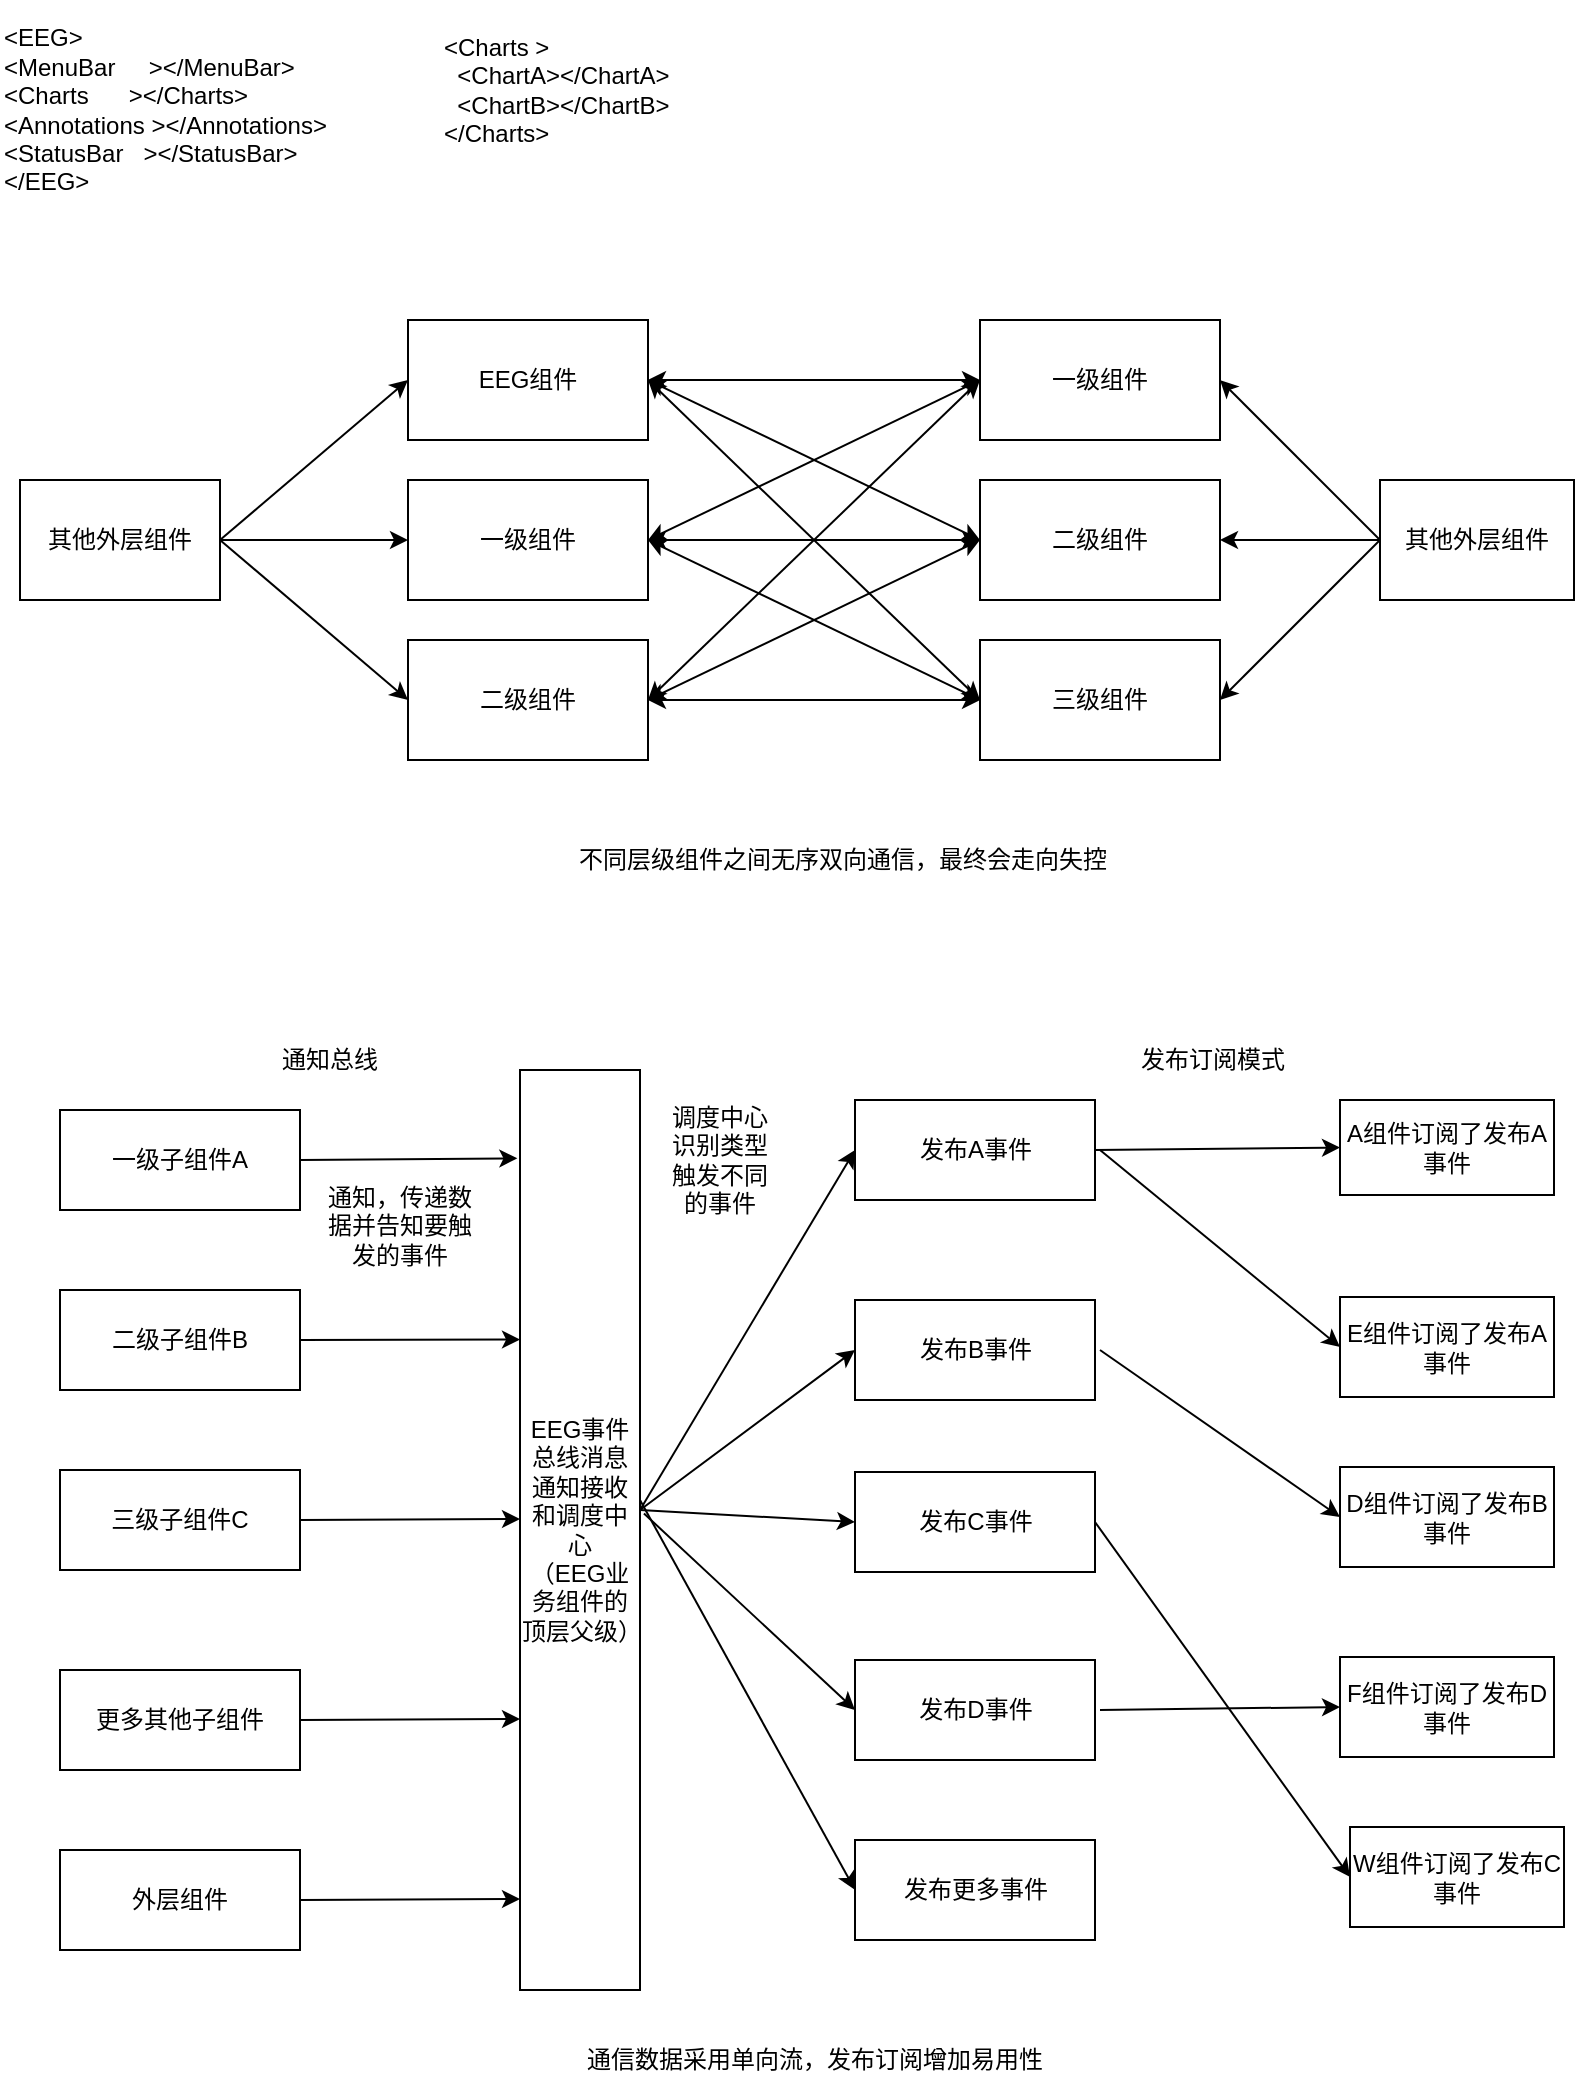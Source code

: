 <mxfile version="16.1.0" type="github">
  <diagram id="P6MvJYWOktU1DO3npbHA" name="第 1 页">
    <mxGraphModel dx="1093" dy="576" grid="1" gridSize="10" guides="1" tooltips="1" connect="1" arrows="1" fold="1" page="1" pageScale="1" pageWidth="827" pageHeight="1169" math="0" shadow="0">
      <root>
        <mxCell id="0" />
        <mxCell id="1" parent="0" />
        <mxCell id="JE-GxgBHlpS-5BZEvoe5-5" value="EEG事件总线消息通知接收和调度中心&lt;br&gt;（EEG业务组件的顶层父级）" style="rounded=0;whiteSpace=wrap;html=1;" vertex="1" parent="1">
          <mxGeometry x="270" y="535" width="60" height="460" as="geometry" />
        </mxCell>
        <mxCell id="JE-GxgBHlpS-5BZEvoe5-6" value="一级子组件A" style="rounded=0;whiteSpace=wrap;html=1;" vertex="1" parent="1">
          <mxGeometry x="40" y="555" width="120" height="50" as="geometry" />
        </mxCell>
        <mxCell id="JE-GxgBHlpS-5BZEvoe5-7" value="更多其他子组件" style="rounded=0;whiteSpace=wrap;html=1;" vertex="1" parent="1">
          <mxGeometry x="40" y="835" width="120" height="50" as="geometry" />
        </mxCell>
        <mxCell id="JE-GxgBHlpS-5BZEvoe5-8" value="二级子组件B" style="rounded=0;whiteSpace=wrap;html=1;" vertex="1" parent="1">
          <mxGeometry x="40" y="645" width="120" height="50" as="geometry" />
        </mxCell>
        <mxCell id="JE-GxgBHlpS-5BZEvoe5-11" value="三级子组件C" style="rounded=0;whiteSpace=wrap;html=1;" vertex="1" parent="1">
          <mxGeometry x="40" y="735" width="120" height="50" as="geometry" />
        </mxCell>
        <mxCell id="JE-GxgBHlpS-5BZEvoe5-12" value="EEG组件" style="rounded=0;whiteSpace=wrap;html=1;" vertex="1" parent="1">
          <mxGeometry x="214" y="160" width="120" height="60" as="geometry" />
        </mxCell>
        <mxCell id="JE-GxgBHlpS-5BZEvoe5-13" value="一级组件" style="rounded=0;whiteSpace=wrap;html=1;" vertex="1" parent="1">
          <mxGeometry x="214" y="240" width="120" height="60" as="geometry" />
        </mxCell>
        <mxCell id="JE-GxgBHlpS-5BZEvoe5-14" value="二级组件" style="rounded=0;whiteSpace=wrap;html=1;" vertex="1" parent="1">
          <mxGeometry x="214" y="320" width="120" height="60" as="geometry" />
        </mxCell>
        <mxCell id="JE-GxgBHlpS-5BZEvoe5-15" value="一级组件" style="rounded=0;whiteSpace=wrap;html=1;" vertex="1" parent="1">
          <mxGeometry x="500" y="160" width="120" height="60" as="geometry" />
        </mxCell>
        <mxCell id="JE-GxgBHlpS-5BZEvoe5-16" value="二级组件" style="rounded=0;whiteSpace=wrap;html=1;" vertex="1" parent="1">
          <mxGeometry x="500" y="240" width="120" height="60" as="geometry" />
        </mxCell>
        <mxCell id="JE-GxgBHlpS-5BZEvoe5-17" value="三级组件" style="rounded=0;whiteSpace=wrap;html=1;" vertex="1" parent="1">
          <mxGeometry x="500" y="320" width="120" height="60" as="geometry" />
        </mxCell>
        <mxCell id="JE-GxgBHlpS-5BZEvoe5-29" value="" style="endArrow=classic;startArrow=classic;html=1;rounded=0;entryX=0;entryY=0.5;entryDx=0;entryDy=0;" edge="1" parent="1" target="JE-GxgBHlpS-5BZEvoe5-17">
          <mxGeometry width="50" height="50" relative="1" as="geometry">
            <mxPoint x="334" y="350" as="sourcePoint" />
            <mxPoint x="404" y="370" as="targetPoint" />
          </mxGeometry>
        </mxCell>
        <mxCell id="JE-GxgBHlpS-5BZEvoe5-30" value="" style="endArrow=classic;startArrow=classic;html=1;rounded=0;exitX=1;exitY=0.5;exitDx=0;exitDy=0;entryX=0;entryY=0.5;entryDx=0;entryDy=0;" edge="1" parent="1" source="JE-GxgBHlpS-5BZEvoe5-13" target="JE-GxgBHlpS-5BZEvoe5-17">
          <mxGeometry width="50" height="50" relative="1" as="geometry">
            <mxPoint x="424" y="440" as="sourcePoint" />
            <mxPoint x="534" y="350" as="targetPoint" />
          </mxGeometry>
        </mxCell>
        <mxCell id="JE-GxgBHlpS-5BZEvoe5-31" value="" style="endArrow=classic;startArrow=classic;html=1;rounded=0;exitX=1;exitY=0.5;exitDx=0;exitDy=0;" edge="1" parent="1" source="JE-GxgBHlpS-5BZEvoe5-14">
          <mxGeometry width="50" height="50" relative="1" as="geometry">
            <mxPoint x="300" y="350" as="sourcePoint" />
            <mxPoint x="500" y="270" as="targetPoint" />
          </mxGeometry>
        </mxCell>
        <mxCell id="JE-GxgBHlpS-5BZEvoe5-32" value="" style="endArrow=classic;startArrow=classic;html=1;rounded=0;exitX=1;exitY=0.5;exitDx=0;exitDy=0;entryX=0;entryY=0.5;entryDx=0;entryDy=0;" edge="1" parent="1" source="JE-GxgBHlpS-5BZEvoe5-13" target="JE-GxgBHlpS-5BZEvoe5-16">
          <mxGeometry width="50" height="50" relative="1" as="geometry">
            <mxPoint x="424" y="280" as="sourcePoint" />
            <mxPoint x="474" y="230" as="targetPoint" />
          </mxGeometry>
        </mxCell>
        <mxCell id="JE-GxgBHlpS-5BZEvoe5-33" value="" style="endArrow=classic;startArrow=classic;html=1;rounded=0;exitX=1;exitY=0.5;exitDx=0;exitDy=0;entryX=0;entryY=0.5;entryDx=0;entryDy=0;" edge="1" parent="1" source="JE-GxgBHlpS-5BZEvoe5-12" target="JE-GxgBHlpS-5BZEvoe5-15">
          <mxGeometry width="50" height="50" relative="1" as="geometry">
            <mxPoint x="374" y="200" as="sourcePoint" />
            <mxPoint x="424" y="150" as="targetPoint" />
          </mxGeometry>
        </mxCell>
        <mxCell id="JE-GxgBHlpS-5BZEvoe5-34" value="" style="endArrow=classic;startArrow=classic;html=1;rounded=0;exitX=1;exitY=0.5;exitDx=0;exitDy=0;entryX=0;entryY=0.5;entryDx=0;entryDy=0;" edge="1" parent="1" source="JE-GxgBHlpS-5BZEvoe5-12" target="JE-GxgBHlpS-5BZEvoe5-16">
          <mxGeometry width="50" height="50" relative="1" as="geometry">
            <mxPoint x="424" y="260" as="sourcePoint" />
            <mxPoint x="534" y="270" as="targetPoint" />
          </mxGeometry>
        </mxCell>
        <mxCell id="JE-GxgBHlpS-5BZEvoe5-35" value="" style="endArrow=classic;startArrow=classic;html=1;rounded=0;exitX=1;exitY=0.5;exitDx=0;exitDy=0;entryX=0;entryY=0.5;entryDx=0;entryDy=0;" edge="1" parent="1" source="JE-GxgBHlpS-5BZEvoe5-13" target="JE-GxgBHlpS-5BZEvoe5-15">
          <mxGeometry width="50" height="50" relative="1" as="geometry">
            <mxPoint x="374" y="260" as="sourcePoint" />
            <mxPoint x="424" y="210" as="targetPoint" />
          </mxGeometry>
        </mxCell>
        <mxCell id="JE-GxgBHlpS-5BZEvoe5-36" value="" style="endArrow=classic;startArrow=classic;html=1;rounded=0;exitX=1;exitY=0.5;exitDx=0;exitDy=0;entryX=0;entryY=0.5;entryDx=0;entryDy=0;" edge="1" parent="1" source="JE-GxgBHlpS-5BZEvoe5-12" target="JE-GxgBHlpS-5BZEvoe5-17">
          <mxGeometry width="50" height="50" relative="1" as="geometry">
            <mxPoint x="384" y="190" as="sourcePoint" />
            <mxPoint x="434" y="140" as="targetPoint" />
          </mxGeometry>
        </mxCell>
        <mxCell id="JE-GxgBHlpS-5BZEvoe5-37" value="" style="endArrow=classic;startArrow=classic;html=1;rounded=0;entryX=0;entryY=0.5;entryDx=0;entryDy=0;" edge="1" parent="1" target="JE-GxgBHlpS-5BZEvoe5-15">
          <mxGeometry width="50" height="50" relative="1" as="geometry">
            <mxPoint x="334" y="350" as="sourcePoint" />
            <mxPoint x="474" y="430" as="targetPoint" />
          </mxGeometry>
        </mxCell>
        <mxCell id="JE-GxgBHlpS-5BZEvoe5-39" value="不同层级组件之间无序双向通信，最终会走向失控" style="text;html=1;strokeColor=none;fillColor=none;align=center;verticalAlign=middle;whiteSpace=wrap;rounded=0;" vertex="1" parent="1">
          <mxGeometry x="284" y="420" width="295" height="20" as="geometry" />
        </mxCell>
        <mxCell id="JE-GxgBHlpS-5BZEvoe5-40" value="其他外层组件" style="rounded=0;whiteSpace=wrap;html=1;" vertex="1" parent="1">
          <mxGeometry x="20" y="240" width="100" height="60" as="geometry" />
        </mxCell>
        <mxCell id="JE-GxgBHlpS-5BZEvoe5-41" value="" style="endArrow=classic;html=1;rounded=0;exitX=1;exitY=0.5;exitDx=0;exitDy=0;entryX=0;entryY=0.5;entryDx=0;entryDy=0;" edge="1" parent="1" source="JE-GxgBHlpS-5BZEvoe5-40" target="JE-GxgBHlpS-5BZEvoe5-12">
          <mxGeometry width="50" height="50" relative="1" as="geometry">
            <mxPoint x="144" y="300" as="sourcePoint" />
            <mxPoint x="194" y="250" as="targetPoint" />
          </mxGeometry>
        </mxCell>
        <mxCell id="JE-GxgBHlpS-5BZEvoe5-42" value="" style="endArrow=classic;html=1;rounded=0;entryX=0;entryY=0.5;entryDx=0;entryDy=0;exitX=1;exitY=0.5;exitDx=0;exitDy=0;" edge="1" parent="1" source="JE-GxgBHlpS-5BZEvoe5-40" target="JE-GxgBHlpS-5BZEvoe5-13">
          <mxGeometry width="50" height="50" relative="1" as="geometry">
            <mxPoint x="124" y="270" as="sourcePoint" />
            <mxPoint x="194" y="290" as="targetPoint" />
          </mxGeometry>
        </mxCell>
        <mxCell id="JE-GxgBHlpS-5BZEvoe5-43" value="" style="endArrow=classic;html=1;rounded=0;exitX=1;exitY=0.5;exitDx=0;exitDy=0;entryX=0;entryY=0.5;entryDx=0;entryDy=0;" edge="1" parent="1" source="JE-GxgBHlpS-5BZEvoe5-40" target="JE-GxgBHlpS-5BZEvoe5-14">
          <mxGeometry width="50" height="50" relative="1" as="geometry">
            <mxPoint x="134" y="370" as="sourcePoint" />
            <mxPoint x="184" y="320" as="targetPoint" />
          </mxGeometry>
        </mxCell>
        <mxCell id="JE-GxgBHlpS-5BZEvoe5-44" value="其他外层组件" style="rounded=0;whiteSpace=wrap;html=1;" vertex="1" parent="1">
          <mxGeometry x="700" y="240" width="97" height="60" as="geometry" />
        </mxCell>
        <mxCell id="JE-GxgBHlpS-5BZEvoe5-45" value="" style="endArrow=classic;html=1;rounded=0;entryX=1;entryY=0.5;entryDx=0;entryDy=0;exitX=0;exitY=0.5;exitDx=0;exitDy=0;" edge="1" parent="1" target="JE-GxgBHlpS-5BZEvoe5-15">
          <mxGeometry width="50" height="50" relative="1" as="geometry">
            <mxPoint x="700" y="270" as="sourcePoint" />
            <mxPoint x="740" y="170" as="targetPoint" />
          </mxGeometry>
        </mxCell>
        <mxCell id="JE-GxgBHlpS-5BZEvoe5-46" value="" style="endArrow=classic;html=1;rounded=0;entryX=1;entryY=0.5;entryDx=0;entryDy=0;exitX=0;exitY=0.5;exitDx=0;exitDy=0;" edge="1" parent="1" target="JE-GxgBHlpS-5BZEvoe5-16">
          <mxGeometry width="50" height="50" relative="1" as="geometry">
            <mxPoint x="700" y="270" as="sourcePoint" />
            <mxPoint x="720" y="320" as="targetPoint" />
          </mxGeometry>
        </mxCell>
        <mxCell id="JE-GxgBHlpS-5BZEvoe5-47" value="" style="endArrow=classic;html=1;rounded=0;entryX=1;entryY=0.5;entryDx=0;entryDy=0;exitX=0;exitY=0.5;exitDx=0;exitDy=0;" edge="1" parent="1" target="JE-GxgBHlpS-5BZEvoe5-17">
          <mxGeometry width="50" height="50" relative="1" as="geometry">
            <mxPoint x="700" y="270" as="sourcePoint" />
            <mxPoint x="730" y="330" as="targetPoint" />
          </mxGeometry>
        </mxCell>
        <mxCell id="JE-GxgBHlpS-5BZEvoe5-48" value="外层组件" style="rounded=0;whiteSpace=wrap;html=1;" vertex="1" parent="1">
          <mxGeometry x="40" y="925" width="120" height="50" as="geometry" />
        </mxCell>
        <mxCell id="JE-GxgBHlpS-5BZEvoe5-50" value="" style="endArrow=classic;html=1;rounded=0;exitX=1;exitY=0.5;exitDx=0;exitDy=0;entryX=-0.022;entryY=0.096;entryDx=0;entryDy=0;entryPerimeter=0;" edge="1" parent="1" source="JE-GxgBHlpS-5BZEvoe5-6" target="JE-GxgBHlpS-5BZEvoe5-5">
          <mxGeometry width="50" height="50" relative="1" as="geometry">
            <mxPoint x="200" y="615" as="sourcePoint" />
            <mxPoint x="250" y="565" as="targetPoint" />
          </mxGeometry>
        </mxCell>
        <mxCell id="JE-GxgBHlpS-5BZEvoe5-51" value="" style="endArrow=classic;html=1;rounded=0;exitX=1;exitY=0.5;exitDx=0;exitDy=0;entryX=0;entryY=0.293;entryDx=0;entryDy=0;entryPerimeter=0;" edge="1" parent="1" source="JE-GxgBHlpS-5BZEvoe5-8" target="JE-GxgBHlpS-5BZEvoe5-5">
          <mxGeometry width="50" height="50" relative="1" as="geometry">
            <mxPoint x="200" y="695" as="sourcePoint" />
            <mxPoint x="250" y="645" as="targetPoint" />
          </mxGeometry>
        </mxCell>
        <mxCell id="JE-GxgBHlpS-5BZEvoe5-52" value="" style="endArrow=classic;html=1;rounded=0;exitX=1;exitY=0.5;exitDx=0;exitDy=0;entryX=0;entryY=0.293;entryDx=0;entryDy=0;entryPerimeter=0;" edge="1" parent="1" source="JE-GxgBHlpS-5BZEvoe5-11">
          <mxGeometry width="50" height="50" relative="1" as="geometry">
            <mxPoint x="190" y="759.72" as="sourcePoint" />
            <mxPoint x="270" y="759.5" as="targetPoint" />
          </mxGeometry>
        </mxCell>
        <mxCell id="JE-GxgBHlpS-5BZEvoe5-53" value="" style="endArrow=classic;html=1;rounded=0;exitX=1;exitY=0.5;exitDx=0;exitDy=0;entryX=0;entryY=0.293;entryDx=0;entryDy=0;entryPerimeter=0;" edge="1" parent="1" source="JE-GxgBHlpS-5BZEvoe5-7">
          <mxGeometry width="50" height="50" relative="1" as="geometry">
            <mxPoint x="190" y="859.72" as="sourcePoint" />
            <mxPoint x="270" y="859.5" as="targetPoint" />
          </mxGeometry>
        </mxCell>
        <mxCell id="JE-GxgBHlpS-5BZEvoe5-54" value="" style="endArrow=classic;html=1;rounded=0;exitX=1;exitY=0.5;exitDx=0;exitDy=0;entryX=0;entryY=0.293;entryDx=0;entryDy=0;entryPerimeter=0;" edge="1" parent="1" source="JE-GxgBHlpS-5BZEvoe5-48">
          <mxGeometry width="50" height="50" relative="1" as="geometry">
            <mxPoint x="190" y="949.72" as="sourcePoint" />
            <mxPoint x="270" y="949.5" as="targetPoint" />
          </mxGeometry>
        </mxCell>
        <mxCell id="JE-GxgBHlpS-5BZEvoe5-55" value="发布A事件" style="rounded=0;whiteSpace=wrap;html=1;" vertex="1" parent="1">
          <mxGeometry x="437.5" y="550" width="120" height="50" as="geometry" />
        </mxCell>
        <mxCell id="JE-GxgBHlpS-5BZEvoe5-56" value="发布B事件" style="rounded=0;whiteSpace=wrap;html=1;" vertex="1" parent="1">
          <mxGeometry x="437.5" y="650" width="120" height="50" as="geometry" />
        </mxCell>
        <mxCell id="JE-GxgBHlpS-5BZEvoe5-57" value="发布C事件" style="rounded=0;whiteSpace=wrap;html=1;" vertex="1" parent="1">
          <mxGeometry x="437.5" y="736" width="120" height="50" as="geometry" />
        </mxCell>
        <mxCell id="JE-GxgBHlpS-5BZEvoe5-58" value="" style="endArrow=classic;html=1;rounded=0;entryX=0;entryY=0.5;entryDx=0;entryDy=0;" edge="1" parent="1" target="JE-GxgBHlpS-5BZEvoe5-55">
          <mxGeometry width="50" height="50" relative="1" as="geometry">
            <mxPoint x="330" y="755" as="sourcePoint" />
            <mxPoint x="380" y="705" as="targetPoint" />
          </mxGeometry>
        </mxCell>
        <mxCell id="JE-GxgBHlpS-5BZEvoe5-59" value="" style="endArrow=classic;html=1;rounded=0;entryX=0;entryY=0.5;entryDx=0;entryDy=0;" edge="1" parent="1" target="JE-GxgBHlpS-5BZEvoe5-56">
          <mxGeometry width="50" height="50" relative="1" as="geometry">
            <mxPoint x="330" y="755" as="sourcePoint" />
            <mxPoint x="380" y="705" as="targetPoint" />
          </mxGeometry>
        </mxCell>
        <mxCell id="JE-GxgBHlpS-5BZEvoe5-60" value="" style="endArrow=classic;html=1;rounded=0;entryX=0;entryY=0.5;entryDx=0;entryDy=0;" edge="1" parent="1" target="JE-GxgBHlpS-5BZEvoe5-57">
          <mxGeometry width="50" height="50" relative="1" as="geometry">
            <mxPoint x="330" y="755" as="sourcePoint" />
            <mxPoint x="400" y="735" as="targetPoint" />
          </mxGeometry>
        </mxCell>
        <mxCell id="JE-GxgBHlpS-5BZEvoe5-61" value="发布D事件" style="rounded=0;whiteSpace=wrap;html=1;" vertex="1" parent="1">
          <mxGeometry x="437.5" y="830" width="120" height="50" as="geometry" />
        </mxCell>
        <mxCell id="JE-GxgBHlpS-5BZEvoe5-62" value="发布更多事件" style="rounded=0;whiteSpace=wrap;html=1;" vertex="1" parent="1">
          <mxGeometry x="437.5" y="920" width="120" height="50" as="geometry" />
        </mxCell>
        <mxCell id="JE-GxgBHlpS-5BZEvoe5-63" value="" style="endArrow=classic;html=1;rounded=0;exitX=1.033;exitY=0.482;exitDx=0;exitDy=0;exitPerimeter=0;entryX=0;entryY=0.5;entryDx=0;entryDy=0;" edge="1" parent="1" source="JE-GxgBHlpS-5BZEvoe5-5" target="JE-GxgBHlpS-5BZEvoe5-61">
          <mxGeometry width="50" height="50" relative="1" as="geometry">
            <mxPoint x="350" y="835" as="sourcePoint" />
            <mxPoint x="400" y="785" as="targetPoint" />
          </mxGeometry>
        </mxCell>
        <mxCell id="JE-GxgBHlpS-5BZEvoe5-64" value="" style="endArrow=classic;html=1;rounded=0;entryX=0;entryY=0.5;entryDx=0;entryDy=0;" edge="1" parent="1" target="JE-GxgBHlpS-5BZEvoe5-62">
          <mxGeometry width="50" height="50" relative="1" as="geometry">
            <mxPoint x="330" y="750" as="sourcePoint" />
            <mxPoint x="410" y="855" as="targetPoint" />
          </mxGeometry>
        </mxCell>
        <mxCell id="JE-GxgBHlpS-5BZEvoe5-65" value="" style="endArrow=classic;html=1;rounded=0;exitX=1;exitY=0.5;exitDx=0;exitDy=0;entryX=0;entryY=0.5;entryDx=0;entryDy=0;" edge="1" parent="1" source="JE-GxgBHlpS-5BZEvoe5-55" target="JE-GxgBHlpS-5BZEvoe5-66">
          <mxGeometry width="50" height="50" relative="1" as="geometry">
            <mxPoint x="640" y="605" as="sourcePoint" />
            <mxPoint x="760" y="575" as="targetPoint" />
          </mxGeometry>
        </mxCell>
        <mxCell id="JE-GxgBHlpS-5BZEvoe5-66" value="A组件订阅了发布A事件" style="rounded=0;whiteSpace=wrap;html=1;" vertex="1" parent="1">
          <mxGeometry x="680" y="550" width="107" height="47.5" as="geometry" />
        </mxCell>
        <mxCell id="JE-GxgBHlpS-5BZEvoe5-69" value="发布订阅模式" style="text;html=1;strokeColor=none;fillColor=none;align=center;verticalAlign=middle;whiteSpace=wrap;rounded=0;" vertex="1" parent="1">
          <mxGeometry x="579" y="520" width="75" height="20" as="geometry" />
        </mxCell>
        <mxCell id="JE-GxgBHlpS-5BZEvoe5-72" value="E组件订阅了发布A事件" style="rounded=0;whiteSpace=wrap;html=1;" vertex="1" parent="1">
          <mxGeometry x="680" y="648.5" width="107" height="50" as="geometry" />
        </mxCell>
        <mxCell id="JE-GxgBHlpS-5BZEvoe5-73" value="" style="endArrow=classic;html=1;rounded=0;entryX=0;entryY=0.5;entryDx=0;entryDy=0;" edge="1" parent="1" target="JE-GxgBHlpS-5BZEvoe5-72">
          <mxGeometry width="50" height="50" relative="1" as="geometry">
            <mxPoint x="560" y="575" as="sourcePoint" />
            <mxPoint x="670" y="585" as="targetPoint" />
          </mxGeometry>
        </mxCell>
        <mxCell id="JE-GxgBHlpS-5BZEvoe5-74" value="通知总线" style="text;html=1;strokeColor=none;fillColor=none;align=center;verticalAlign=middle;whiteSpace=wrap;rounded=0;" vertex="1" parent="1">
          <mxGeometry x="145" y="515" width="60" height="30" as="geometry" />
        </mxCell>
        <mxCell id="JE-GxgBHlpS-5BZEvoe5-75" value="D组件订阅了发布B事件" style="rounded=0;whiteSpace=wrap;html=1;" vertex="1" parent="1">
          <mxGeometry x="680" y="733.5" width="107" height="50" as="geometry" />
        </mxCell>
        <mxCell id="JE-GxgBHlpS-5BZEvoe5-76" value="" style="endArrow=classic;html=1;rounded=0;entryX=0;entryY=0.5;entryDx=0;entryDy=0;" edge="1" parent="1" target="JE-GxgBHlpS-5BZEvoe5-75">
          <mxGeometry width="50" height="50" relative="1" as="geometry">
            <mxPoint x="560" y="675" as="sourcePoint" />
            <mxPoint x="670" y="685" as="targetPoint" />
          </mxGeometry>
        </mxCell>
        <mxCell id="JE-GxgBHlpS-5BZEvoe5-77" value="F组件订阅了发布D事件" style="rounded=0;whiteSpace=wrap;html=1;" vertex="1" parent="1">
          <mxGeometry x="680" y="828.5" width="107" height="50" as="geometry" />
        </mxCell>
        <mxCell id="JE-GxgBHlpS-5BZEvoe5-78" value="" style="endArrow=classic;html=1;rounded=0;entryX=0;entryY=0.5;entryDx=0;entryDy=0;" edge="1" parent="1" target="JE-GxgBHlpS-5BZEvoe5-77">
          <mxGeometry width="50" height="50" relative="1" as="geometry">
            <mxPoint x="560" y="855" as="sourcePoint" />
            <mxPoint x="640" y="835" as="targetPoint" />
          </mxGeometry>
        </mxCell>
        <mxCell id="JE-GxgBHlpS-5BZEvoe5-79" value="调度中心识别类型触发不同的事件" style="text;html=1;strokeColor=none;fillColor=none;align=center;verticalAlign=middle;whiteSpace=wrap;rounded=0;" vertex="1" parent="1">
          <mxGeometry x="340" y="565" width="60" height="30" as="geometry" />
        </mxCell>
        <mxCell id="JE-GxgBHlpS-5BZEvoe5-80" value="通知，传递数据并告知要触发的事件" style="text;html=1;strokeColor=none;fillColor=none;align=center;verticalAlign=middle;whiteSpace=wrap;rounded=0;" vertex="1" parent="1">
          <mxGeometry x="170" y="597.5" width="80" height="30" as="geometry" />
        </mxCell>
        <mxCell id="JE-GxgBHlpS-5BZEvoe5-81" value="W组件订阅了发布C事件" style="rounded=0;whiteSpace=wrap;html=1;" vertex="1" parent="1">
          <mxGeometry x="685" y="913.5" width="107" height="50" as="geometry" />
        </mxCell>
        <mxCell id="JE-GxgBHlpS-5BZEvoe5-82" value="" style="endArrow=classic;html=1;rounded=0;entryX=0;entryY=0.5;entryDx=0;entryDy=0;exitX=1;exitY=0.5;exitDx=0;exitDy=0;" edge="1" parent="1" source="JE-GxgBHlpS-5BZEvoe5-57" target="JE-GxgBHlpS-5BZEvoe5-81">
          <mxGeometry width="50" height="50" relative="1" as="geometry">
            <mxPoint x="600" y="835" as="sourcePoint" />
            <mxPoint x="650" y="785" as="targetPoint" />
          </mxGeometry>
        </mxCell>
        <mxCell id="JE-GxgBHlpS-5BZEvoe5-83" value="通信数据采用单向流，发布订阅增加易用性" style="text;html=1;strokeColor=none;fillColor=none;align=center;verticalAlign=middle;whiteSpace=wrap;rounded=0;" vertex="1" parent="1">
          <mxGeometry x="270" y="1020" width="295" height="20" as="geometry" />
        </mxCell>
        <mxCell id="JE-GxgBHlpS-5BZEvoe5-84" value="&lt;div&gt;&amp;lt;EEG&amp;gt;&amp;nbsp;&lt;/div&gt;&lt;div&gt;&lt;span&gt;	&lt;/span&gt;&amp;lt;MenuBar&amp;nbsp; &amp;nbsp; &amp;nbsp;&amp;gt;&amp;lt;/MenuBar&amp;gt;&lt;/div&gt;&lt;div&gt;&lt;span&gt;	&lt;/span&gt;&amp;lt;Charts&amp;nbsp; &amp;nbsp; &amp;nbsp; &amp;gt;&amp;lt;/Charts&amp;gt;&lt;/div&gt;&lt;div&gt;&lt;span&gt;	&lt;/span&gt;&amp;lt;Annotations &amp;gt;&amp;lt;/Annotations&amp;gt;&lt;/div&gt;&lt;div&gt;&lt;span&gt;	&lt;/span&gt;&amp;lt;StatusBar&amp;nbsp; &amp;nbsp;&amp;gt;&amp;lt;/StatusBar&amp;gt;&lt;/div&gt;&lt;div&gt;&amp;lt;/EEG&amp;gt;&lt;/div&gt;" style="text;html=1;strokeColor=none;fillColor=none;align=left;verticalAlign=middle;whiteSpace=wrap;rounded=0;" vertex="1" parent="1">
          <mxGeometry x="10" y="10" width="180" height="90" as="geometry" />
        </mxCell>
        <mxCell id="JE-GxgBHlpS-5BZEvoe5-85" value="&lt;span&gt;&amp;lt;Charts &amp;gt;&lt;br&gt;&amp;nbsp; &amp;lt;ChartA&amp;gt;&amp;lt;/ChartA&amp;gt;&lt;br&gt;&lt;/span&gt;&amp;nbsp; &amp;lt;ChartB&amp;gt;&amp;lt;/ChartB&amp;gt;&lt;span&gt;&lt;br&gt;&amp;lt;/Charts&amp;gt;&lt;/span&gt;" style="text;html=1;strokeColor=none;fillColor=none;align=left;verticalAlign=middle;whiteSpace=wrap;rounded=0;" vertex="1" parent="1">
          <mxGeometry x="230" width="140" height="90" as="geometry" />
        </mxCell>
      </root>
    </mxGraphModel>
  </diagram>
</mxfile>
